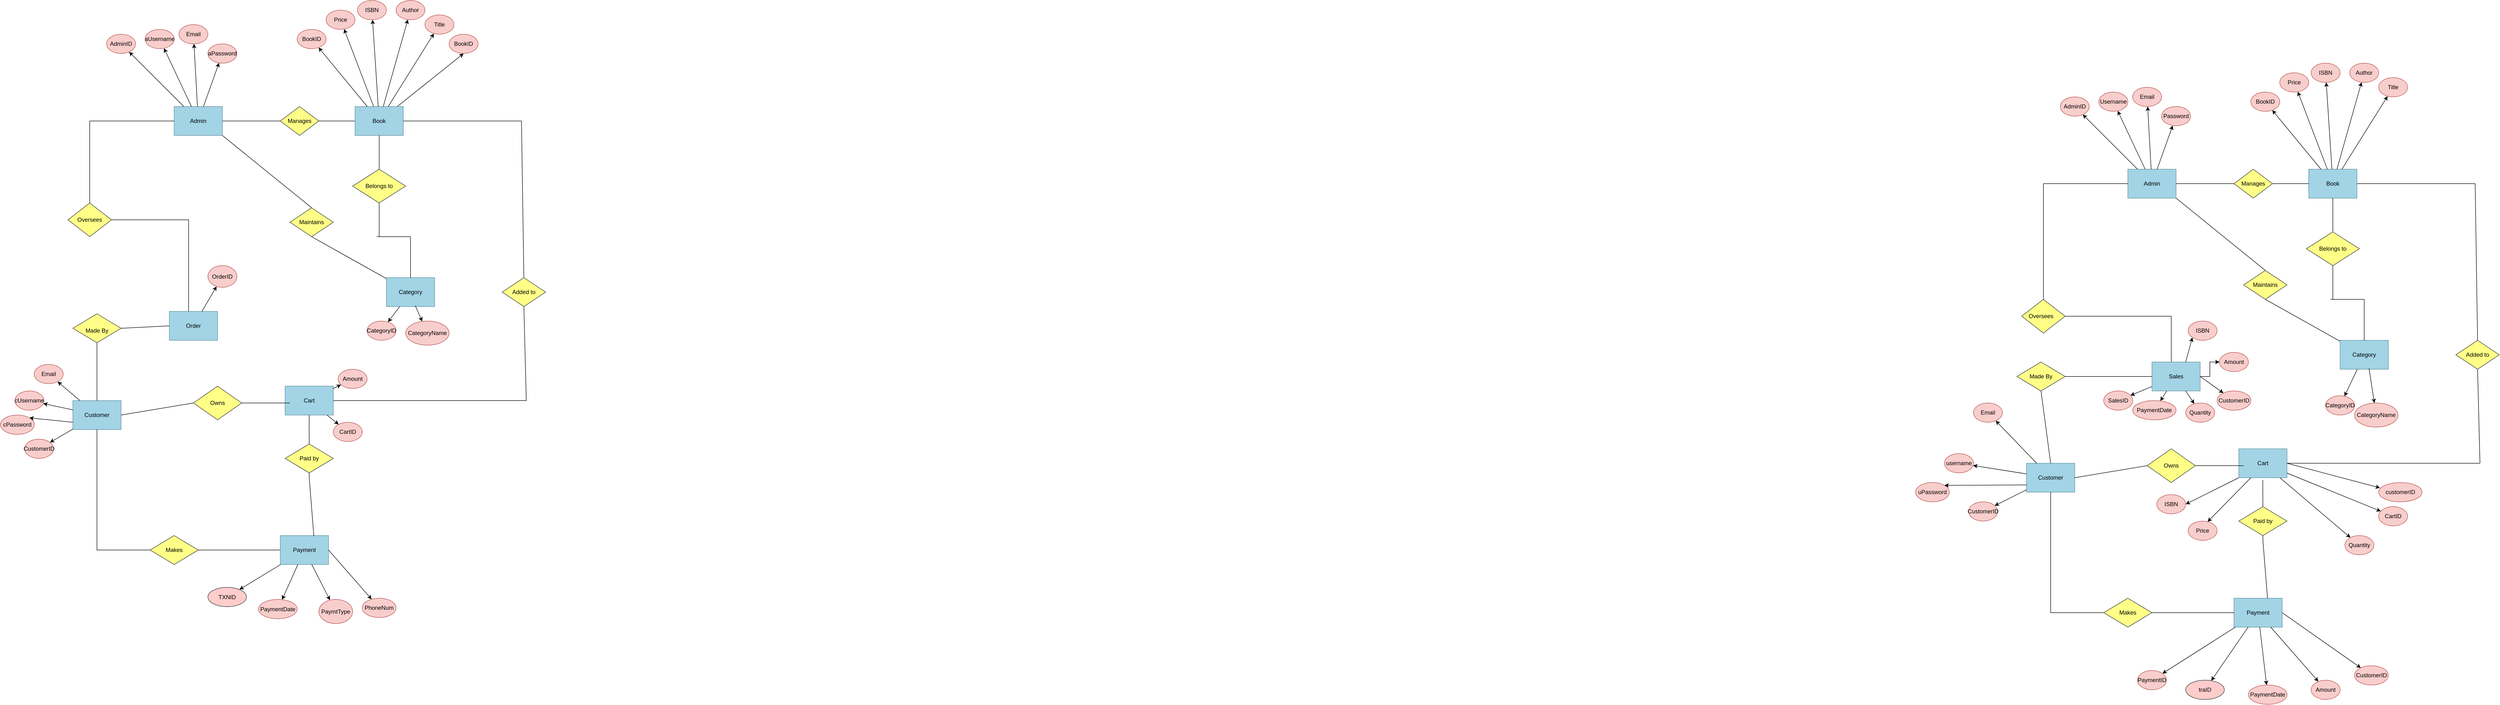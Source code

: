 <mxfile version="26.0.5">
  <diagram name="Page-1" id="6lhcVRIQe2DY9xGinTSk">
    <mxGraphModel dx="3000" dy="2611" grid="1" gridSize="10" guides="1" tooltips="1" connect="1" arrows="1" fold="1" page="0" pageScale="1" pageWidth="1390" pageHeight="980" math="0" shadow="0">
      <root>
        <mxCell id="0" />
        <mxCell id="1" parent="0" />
        <mxCell id="knSOr63fwJM2YxoM46Qa-2" value="Admin" style="rounded=0;whiteSpace=wrap;html=1;fillColor=#a2d4e6;strokeColor=#63919f;" parent="1" vertex="1">
          <mxGeometry x="470" y="-370" width="100" height="60" as="geometry" />
        </mxCell>
        <mxCell id="knSOr63fwJM2YxoM46Qa-3" value="AdminID" style="ellipse;whiteSpace=wrap;html=1;fillColor=#f8cecc;strokeColor=#b85450;" parent="1" vertex="1">
          <mxGeometry x="330" y="-520" width="60" height="40" as="geometry" />
        </mxCell>
        <mxCell id="knSOr63fwJM2YxoM46Qa-4" parent="1" source="knSOr63fwJM2YxoM46Qa-2" target="knSOr63fwJM2YxoM46Qa-3" edge="1">
          <mxGeometry relative="1" as="geometry" />
        </mxCell>
        <mxCell id="knSOr63fwJM2YxoM46Qa-5" value="aUsername" style="ellipse;whiteSpace=wrap;html=1;fillColor=#f8cecc;strokeColor=#b85450;" parent="1" vertex="1">
          <mxGeometry x="410" y="-530" width="60" height="40" as="geometry" />
        </mxCell>
        <mxCell id="knSOr63fwJM2YxoM46Qa-6" parent="1" source="knSOr63fwJM2YxoM46Qa-2" target="knSOr63fwJM2YxoM46Qa-5" edge="1">
          <mxGeometry relative="1" as="geometry" />
        </mxCell>
        <mxCell id="knSOr63fwJM2YxoM46Qa-7" value="Email" style="ellipse;whiteSpace=wrap;html=1;fillColor=#f8cecc;strokeColor=#b85450;" parent="1" vertex="1">
          <mxGeometry x="480" y="-540" width="60" height="40" as="geometry" />
        </mxCell>
        <mxCell id="knSOr63fwJM2YxoM46Qa-8" parent="1" source="knSOr63fwJM2YxoM46Qa-2" target="knSOr63fwJM2YxoM46Qa-7" edge="1">
          <mxGeometry relative="1" as="geometry" />
        </mxCell>
        <mxCell id="knSOr63fwJM2YxoM46Qa-9" value="aPassword" style="ellipse;whiteSpace=wrap;html=1;fillColor=#f8cecc;strokeColor=#b85450;" parent="1" vertex="1">
          <mxGeometry x="540" y="-500" width="60" height="40" as="geometry" />
        </mxCell>
        <mxCell id="knSOr63fwJM2YxoM46Qa-10" parent="1" source="knSOr63fwJM2YxoM46Qa-2" target="knSOr63fwJM2YxoM46Qa-9" edge="1">
          <mxGeometry relative="1" as="geometry" />
        </mxCell>
        <mxCell id="knSOr63fwJM2YxoM46Qa-11" value="Manages" style="rhombus;whiteSpace=wrap;html=1;fillColor=#ffff88;strokeColor=#36393d;" parent="1" vertex="1">
          <mxGeometry x="690" y="-370" width="80" height="60" as="geometry" />
        </mxCell>
        <mxCell id="knSOr63fwJM2YxoM46Qa-12" value="Category" style="rounded=0;whiteSpace=wrap;html=1;fillColor=#a2d4e6;strokeColor=#63919f;" parent="1" vertex="1">
          <mxGeometry x="910" y="-15" width="100" height="60" as="geometry" />
        </mxCell>
        <mxCell id="knSOr63fwJM2YxoM46Qa-13" value="CategoryID" style="ellipse;whiteSpace=wrap;html=1;fillColor=#f8cecc;strokeColor=#b85450;" parent="1" vertex="1">
          <mxGeometry x="870" y="75" width="60" height="40" as="geometry" />
        </mxCell>
        <mxCell id="knSOr63fwJM2YxoM46Qa-14" parent="1" source="knSOr63fwJM2YxoM46Qa-12" target="knSOr63fwJM2YxoM46Qa-13" edge="1">
          <mxGeometry relative="1" as="geometry" />
        </mxCell>
        <mxCell id="knSOr63fwJM2YxoM46Qa-15" value="CategoryName" style="ellipse;whiteSpace=wrap;html=1;fillColor=#f8cecc;strokeColor=#b85450;" parent="1" vertex="1">
          <mxGeometry x="950" y="75" width="90" height="50" as="geometry" />
        </mxCell>
        <mxCell id="knSOr63fwJM2YxoM46Qa-16" style="exitX=0.6;exitY=0.971;exitDx=0;exitDy=0;exitPerimeter=0;" parent="1" source="knSOr63fwJM2YxoM46Qa-12" target="knSOr63fwJM2YxoM46Qa-15" edge="1">
          <mxGeometry relative="1" as="geometry">
            <mxPoint x="1000" y="211" as="sourcePoint" />
          </mxGeometry>
        </mxCell>
        <mxCell id="viwkElXMkvqY3WvH5bWG-3" style="rounded=0;orthogonalLoop=1;jettySize=auto;html=1;entryX=0.5;entryY=1;entryDx=0;entryDy=0;" edge="1" parent="1" source="knSOr63fwJM2YxoM46Qa-17" target="viwkElXMkvqY3WvH5bWG-2">
          <mxGeometry relative="1" as="geometry" />
        </mxCell>
        <mxCell id="knSOr63fwJM2YxoM46Qa-17" value="Book" style="rounded=0;whiteSpace=wrap;html=1;fillColor=#a2d4e6;strokeColor=#63919f;" parent="1" vertex="1">
          <mxGeometry x="845" y="-370" width="100" height="60" as="geometry" />
        </mxCell>
        <mxCell id="knSOr63fwJM2YxoM46Qa-18" value="BookID" style="ellipse;whiteSpace=wrap;html=1;fillColor=#f8cecc;strokeColor=#b85450;" parent="1" vertex="1">
          <mxGeometry x="725" y="-530" width="60" height="40" as="geometry" />
        </mxCell>
        <mxCell id="knSOr63fwJM2YxoM46Qa-19" parent="1" source="knSOr63fwJM2YxoM46Qa-17" target="knSOr63fwJM2YxoM46Qa-18" edge="1">
          <mxGeometry relative="1" as="geometry" />
        </mxCell>
        <mxCell id="knSOr63fwJM2YxoM46Qa-20" value="Title" style="ellipse;whiteSpace=wrap;html=1;fillColor=#f8cecc;strokeColor=#b85450;" parent="1" vertex="1">
          <mxGeometry x="990" y="-560" width="60" height="40" as="geometry" />
        </mxCell>
        <mxCell id="knSOr63fwJM2YxoM46Qa-21" parent="1" source="knSOr63fwJM2YxoM46Qa-17" target="knSOr63fwJM2YxoM46Qa-20" edge="1">
          <mxGeometry relative="1" as="geometry" />
        </mxCell>
        <mxCell id="knSOr63fwJM2YxoM46Qa-22" value="ISBN" style="ellipse;whiteSpace=wrap;html=1;fillColor=#f8cecc;strokeColor=#b85450;" parent="1" vertex="1">
          <mxGeometry x="850" y="-590" width="60" height="40" as="geometry" />
        </mxCell>
        <mxCell id="knSOr63fwJM2YxoM46Qa-23" parent="1" source="knSOr63fwJM2YxoM46Qa-17" target="knSOr63fwJM2YxoM46Qa-22" edge="1">
          <mxGeometry relative="1" as="geometry" />
        </mxCell>
        <mxCell id="knSOr63fwJM2YxoM46Qa-24" value="Price" style="ellipse;whiteSpace=wrap;html=1;fillColor=#f8cecc;strokeColor=#b85450;" parent="1" vertex="1">
          <mxGeometry x="785" y="-570" width="60" height="40" as="geometry" />
        </mxCell>
        <mxCell id="knSOr63fwJM2YxoM46Qa-25" parent="1" source="knSOr63fwJM2YxoM46Qa-17" target="knSOr63fwJM2YxoM46Qa-24" edge="1">
          <mxGeometry relative="1" as="geometry" />
        </mxCell>
        <mxCell id="knSOr63fwJM2YxoM46Qa-26" value="Author" style="ellipse;whiteSpace=wrap;html=1;fillColor=#f8cecc;strokeColor=#b85450;" parent="1" vertex="1">
          <mxGeometry x="930" y="-590" width="60" height="40" as="geometry" />
        </mxCell>
        <mxCell id="knSOr63fwJM2YxoM46Qa-27" parent="1" source="knSOr63fwJM2YxoM46Qa-17" target="knSOr63fwJM2YxoM46Qa-26" edge="1">
          <mxGeometry relative="1" as="geometry" />
        </mxCell>
        <mxCell id="knSOr63fwJM2YxoM46Qa-28" value="Payment" style="rounded=0;whiteSpace=wrap;html=1;fillColor=#a2d4e6;strokeColor=#63919f;" parent="1" vertex="1">
          <mxGeometry x="690" y="520" width="100" height="60" as="geometry" />
        </mxCell>
        <mxCell id="knSOr63fwJM2YxoM46Qa-31" value="PaymtType" style="ellipse;whiteSpace=wrap;html=1;fillColor=#f8cecc;strokeColor=#b85450;" parent="1" vertex="1">
          <mxGeometry x="770" y="652.5" width="70" height="50" as="geometry" />
        </mxCell>
        <mxCell id="knSOr63fwJM2YxoM46Qa-32" parent="1" source="knSOr63fwJM2YxoM46Qa-28" target="knSOr63fwJM2YxoM46Qa-31" edge="1">
          <mxGeometry relative="1" as="geometry" />
        </mxCell>
        <mxCell id="knSOr63fwJM2YxoM46Qa-33" value="PaymentDate" style="ellipse;whiteSpace=wrap;html=1;fillColor=#f8cecc;strokeColor=#b85450;" parent="1" vertex="1">
          <mxGeometry x="645" y="652.5" width="80" height="40" as="geometry" />
        </mxCell>
        <mxCell id="knSOr63fwJM2YxoM46Qa-34" parent="1" source="knSOr63fwJM2YxoM46Qa-28" target="knSOr63fwJM2YxoM46Qa-33" edge="1">
          <mxGeometry relative="1" as="geometry" />
        </mxCell>
        <mxCell id="knSOr63fwJM2YxoM46Qa-35" value="TXNID" style="ellipse;whiteSpace=wrap;html=1;fillColor=#ffcccc;strokeColor=#36393d;" parent="1" vertex="1">
          <mxGeometry x="540" y="627.5" width="80" height="40" as="geometry" />
        </mxCell>
        <mxCell id="knSOr63fwJM2YxoM46Qa-36" parent="1" source="knSOr63fwJM2YxoM46Qa-28" target="knSOr63fwJM2YxoM46Qa-35" edge="1">
          <mxGeometry relative="1" as="geometry" />
        </mxCell>
        <mxCell id="knSOr63fwJM2YxoM46Qa-37" value="Cart" style="rounded=0;whiteSpace=wrap;html=1;fillColor=#a2d4e6;strokeColor=#63919f;" parent="1" vertex="1">
          <mxGeometry x="700" y="210" width="100" height="60" as="geometry" />
        </mxCell>
        <mxCell id="knSOr63fwJM2YxoM46Qa-38" value="CartID" style="ellipse;whiteSpace=wrap;html=1;fillColor=#f8cecc;strokeColor=#b85450;" parent="1" vertex="1">
          <mxGeometry x="800" y="285" width="60" height="40" as="geometry" />
        </mxCell>
        <mxCell id="knSOr63fwJM2YxoM46Qa-39" parent="1" source="knSOr63fwJM2YxoM46Qa-37" target="knSOr63fwJM2YxoM46Qa-38" edge="1">
          <mxGeometry relative="1" as="geometry" />
        </mxCell>
        <mxCell id="knSOr63fwJM2YxoM46Qa-40" value="Amount" style="ellipse;whiteSpace=wrap;html=1;fillColor=#f8cecc;strokeColor=#b85450;" parent="1" vertex="1">
          <mxGeometry x="810" y="175" width="60" height="40" as="geometry" />
        </mxCell>
        <mxCell id="knSOr63fwJM2YxoM46Qa-41" parent="1" source="knSOr63fwJM2YxoM46Qa-37" target="knSOr63fwJM2YxoM46Qa-40" edge="1">
          <mxGeometry relative="1" as="geometry" />
        </mxCell>
        <mxCell id="knSOr63fwJM2YxoM46Qa-42" value="Order" style="rounded=0;whiteSpace=wrap;html=1;fillColor=#a2d4e6;strokeColor=#63919f;" parent="1" vertex="1">
          <mxGeometry x="460" y="55" width="100" height="60" as="geometry" />
        </mxCell>
        <mxCell id="knSOr63fwJM2YxoM46Qa-43" value="OrderID" style="ellipse;whiteSpace=wrap;html=1;fillColor=#f8cecc;strokeColor=#b85450;" parent="1" vertex="1">
          <mxGeometry x="540" y="-40" width="60" height="45" as="geometry" />
        </mxCell>
        <mxCell id="knSOr63fwJM2YxoM46Qa-44" parent="1" source="knSOr63fwJM2YxoM46Qa-42" target="knSOr63fwJM2YxoM46Qa-43" edge="1">
          <mxGeometry relative="1" as="geometry" />
        </mxCell>
        <mxCell id="knSOr63fwJM2YxoM46Qa-49" value="Customer" style="rounded=0;whiteSpace=wrap;html=1;fillColor=#a2d4e6;strokeColor=#63919f;" parent="1" vertex="1">
          <mxGeometry x="260" y="240" width="100" height="60" as="geometry" />
        </mxCell>
        <mxCell id="knSOr63fwJM2YxoM46Qa-50" value="CustomerID" style="ellipse;whiteSpace=wrap;html=1;fillColor=#f8cecc;strokeColor=#b85450;" parent="1" vertex="1">
          <mxGeometry x="160" y="320" width="60" height="40" as="geometry" />
        </mxCell>
        <mxCell id="knSOr63fwJM2YxoM46Qa-51" parent="1" source="knSOr63fwJM2YxoM46Qa-49" target="knSOr63fwJM2YxoM46Qa-50" edge="1">
          <mxGeometry relative="1" as="geometry" />
        </mxCell>
        <mxCell id="knSOr63fwJM2YxoM46Qa-52" value="cUsername" style="ellipse;whiteSpace=wrap;html=1;fillColor=#f8cecc;strokeColor=#b85450;" parent="1" vertex="1">
          <mxGeometry x="140" y="220" width="60" height="40" as="geometry" />
        </mxCell>
        <mxCell id="knSOr63fwJM2YxoM46Qa-53" parent="1" source="knSOr63fwJM2YxoM46Qa-49" target="knSOr63fwJM2YxoM46Qa-52" edge="1">
          <mxGeometry relative="1" as="geometry" />
        </mxCell>
        <mxCell id="knSOr63fwJM2YxoM46Qa-54" value="Email" style="ellipse;whiteSpace=wrap;html=1;fillColor=#f8cecc;strokeColor=#b85450;" parent="1" vertex="1">
          <mxGeometry x="180" y="165" width="60" height="40" as="geometry" />
        </mxCell>
        <mxCell id="knSOr63fwJM2YxoM46Qa-55" parent="1" source="knSOr63fwJM2YxoM46Qa-49" target="knSOr63fwJM2YxoM46Qa-54" edge="1">
          <mxGeometry relative="1" as="geometry" />
        </mxCell>
        <mxCell id="knSOr63fwJM2YxoM46Qa-56" value="" style="endArrow=none;html=1;rounded=0;entryX=0.5;entryY=1;entryDx=0;entryDy=0;exitX=0.5;exitY=0;exitDx=0;exitDy=0;" parent="1" source="knSOr63fwJM2YxoM46Qa-57" target="knSOr63fwJM2YxoM46Qa-17" edge="1">
          <mxGeometry width="50" height="50" relative="1" as="geometry">
            <mxPoint x="900" y="-210" as="sourcePoint" />
            <mxPoint x="900" y="-171" as="targetPoint" />
          </mxGeometry>
        </mxCell>
        <mxCell id="knSOr63fwJM2YxoM46Qa-57" value="" style="rhombus;whiteSpace=wrap;html=1;fillColor=#ffff88;strokeColor=#36393d;" parent="1" vertex="1">
          <mxGeometry x="840" y="-240" width="110" height="70" as="geometry" />
        </mxCell>
        <mxCell id="knSOr63fwJM2YxoM46Qa-59" value="Belongs to" style="text;html=1;align=center;verticalAlign=middle;whiteSpace=wrap;rounded=0;fillColor=none;strokeColor=none;glass=0;gradientColor=none;" parent="1" vertex="1">
          <mxGeometry x="865" y="-220" width="60" height="30" as="geometry" />
        </mxCell>
        <mxCell id="knSOr63fwJM2YxoM46Qa-60" value="" style="rhombus;whiteSpace=wrap;html=1;fillColor=#ffff88;strokeColor=#36393d;" parent="1" vertex="1">
          <mxGeometry x="510" y="210" width="100" height="70" as="geometry" />
        </mxCell>
        <mxCell id="knSOr63fwJM2YxoM46Qa-61" value="Owns" style="text;html=1;align=center;verticalAlign=middle;whiteSpace=wrap;rounded=0;" parent="1" vertex="1">
          <mxGeometry x="530" y="230" width="60" height="30" as="geometry" />
        </mxCell>
        <mxCell id="knSOr63fwJM2YxoM46Qa-62" value="" style="endArrow=none;html=1;rounded=0;entryX=0;entryY=0.5;entryDx=0;entryDy=0;exitX=1;exitY=0.5;exitDx=0;exitDy=0;" parent="1" source="knSOr63fwJM2YxoM46Qa-11" target="knSOr63fwJM2YxoM46Qa-17" edge="1">
          <mxGeometry width="50" height="50" relative="1" as="geometry">
            <mxPoint x="390" y="-160" as="sourcePoint" />
            <mxPoint x="440" y="-210" as="targetPoint" />
          </mxGeometry>
        </mxCell>
        <mxCell id="knSOr63fwJM2YxoM46Qa-64" value="" style="endArrow=none;html=1;rounded=0;exitX=1;exitY=0.5;exitDx=0;exitDy=0;" parent="1" source="knSOr63fwJM2YxoM46Qa-60" edge="1">
          <mxGeometry width="50" height="50" relative="1" as="geometry">
            <mxPoint x="460" y="780" as="sourcePoint" />
            <mxPoint x="710" y="245" as="targetPoint" />
            <Array as="points">
              <mxPoint x="670" y="245" />
            </Array>
          </mxGeometry>
        </mxCell>
        <mxCell id="knSOr63fwJM2YxoM46Qa-65" value="" style="endArrow=none;html=1;rounded=0;entryX=0;entryY=0.5;entryDx=0;entryDy=0;exitX=1;exitY=0.5;exitDx=0;exitDy=0;" parent="1" source="knSOr63fwJM2YxoM46Qa-49" target="knSOr63fwJM2YxoM46Qa-60" edge="1">
          <mxGeometry width="50" height="50" relative="1" as="geometry">
            <mxPoint x="420" y="245" as="sourcePoint" />
            <mxPoint x="510" y="110" as="targetPoint" />
          </mxGeometry>
        </mxCell>
        <mxCell id="knSOr63fwJM2YxoM46Qa-66" value="" style="rhombus;whiteSpace=wrap;html=1;fillColor=#ffff88;strokeColor=#36393d;" parent="1" vertex="1">
          <mxGeometry x="700" y="330" width="100" height="60" as="geometry" />
        </mxCell>
        <mxCell id="knSOr63fwJM2YxoM46Qa-67" value="" style="endArrow=none;html=1;rounded=0;entryX=0.5;entryY=0;entryDx=0;entryDy=0;exitX=0.5;exitY=1;exitDx=0;exitDy=0;" parent="1" target="knSOr63fwJM2YxoM46Qa-66" edge="1" source="knSOr63fwJM2YxoM46Qa-37">
          <mxGeometry width="50" height="50" relative="1" as="geometry">
            <mxPoint x="750" y="260" as="sourcePoint" />
            <mxPoint x="749.81" y="325" as="targetPoint" />
            <Array as="points">
              <mxPoint x="749.81" y="295" />
            </Array>
          </mxGeometry>
        </mxCell>
        <mxCell id="knSOr63fwJM2YxoM46Qa-68" value="" style="endArrow=none;html=1;rounded=0;exitX=0.696;exitY=0.011;exitDx=0;exitDy=0;entryX=0.5;entryY=1;entryDx=0;entryDy=0;exitPerimeter=0;" parent="1" source="knSOr63fwJM2YxoM46Qa-28" target="knSOr63fwJM2YxoM46Qa-66" edge="1">
          <mxGeometry width="50" height="50" relative="1" as="geometry">
            <mxPoint x="460" y="280" as="sourcePoint" />
            <mxPoint x="510" y="230" as="targetPoint" />
            <Array as="points">
              <mxPoint x="750" y="400" />
            </Array>
          </mxGeometry>
        </mxCell>
        <mxCell id="knSOr63fwJM2YxoM46Qa-69" value="Paid by" style="text;html=1;align=center;verticalAlign=middle;whiteSpace=wrap;rounded=0;" parent="1" vertex="1">
          <mxGeometry x="720" y="345" width="60" height="30" as="geometry" />
        </mxCell>
        <mxCell id="knSOr63fwJM2YxoM46Qa-70" value="" style="rhombus;whiteSpace=wrap;html=1;fillColor=#ffff88;strokeColor=#36393d;" parent="1" vertex="1">
          <mxGeometry x="250" y="-170" width="90" height="70" as="geometry" />
        </mxCell>
        <mxCell id="knSOr63fwJM2YxoM46Qa-71" value="Oversees" style="text;html=1;align=center;verticalAlign=middle;whiteSpace=wrap;rounded=0;" parent="1" vertex="1">
          <mxGeometry x="265" y="-150" width="60" height="30" as="geometry" />
        </mxCell>
        <mxCell id="knSOr63fwJM2YxoM46Qa-72" value="" style="endArrow=none;html=1;rounded=0;entryX=0;entryY=0.5;entryDx=0;entryDy=0;exitX=0.5;exitY=0;exitDx=0;exitDy=0;" parent="1" source="knSOr63fwJM2YxoM46Qa-70" target="knSOr63fwJM2YxoM46Qa-2" edge="1">
          <mxGeometry width="50" height="50" relative="1" as="geometry">
            <mxPoint x="540" y="50" as="sourcePoint" />
            <mxPoint x="590" as="targetPoint" />
            <Array as="points">
              <mxPoint x="295" y="-340" />
            </Array>
          </mxGeometry>
        </mxCell>
        <mxCell id="knSOr63fwJM2YxoM46Qa-73" value="" style="endArrow=none;html=1;rounded=0;entryX=1;entryY=0.5;entryDx=0;entryDy=0;exitX=0.4;exitY=0;exitDx=0;exitDy=0;exitPerimeter=0;" parent="1" source="knSOr63fwJM2YxoM46Qa-42" target="knSOr63fwJM2YxoM46Qa-70" edge="1">
          <mxGeometry width="50" height="50" relative="1" as="geometry">
            <mxPoint x="560" y="40" as="sourcePoint" />
            <mxPoint x="570" y="-10" as="targetPoint" />
            <Array as="points">
              <mxPoint x="500" y="-135" />
            </Array>
          </mxGeometry>
        </mxCell>
        <mxCell id="knSOr63fwJM2YxoM46Qa-78" value="" style="rhombus;whiteSpace=wrap;html=1;fillColor=#ffff88;strokeColor=#36393d;" parent="1" vertex="1">
          <mxGeometry x="260" y="60" width="100" height="60" as="geometry" />
        </mxCell>
        <mxCell id="knSOr63fwJM2YxoM46Qa-79" value="" style="endArrow=none;html=1;rounded=0;exitX=1;exitY=0.5;exitDx=0;exitDy=0;entryX=0;entryY=0.5;entryDx=0;entryDy=0;" parent="1" source="knSOr63fwJM2YxoM46Qa-78" target="knSOr63fwJM2YxoM46Qa-42" edge="1">
          <mxGeometry width="50" height="50" relative="1" as="geometry">
            <mxPoint x="730" y="120" as="sourcePoint" />
            <mxPoint x="520" y="70" as="targetPoint" />
          </mxGeometry>
        </mxCell>
        <mxCell id="knSOr63fwJM2YxoM46Qa-80" value="" style="endArrow=none;html=1;rounded=0;exitX=0.5;exitY=0;exitDx=0;exitDy=0;entryX=0.5;entryY=1;entryDx=0;entryDy=0;" parent="1" source="knSOr63fwJM2YxoM46Qa-49" target="knSOr63fwJM2YxoM46Qa-78" edge="1">
          <mxGeometry width="50" height="50" relative="1" as="geometry">
            <mxPoint x="730" y="120" as="sourcePoint" />
            <mxPoint x="780" y="70" as="targetPoint" />
          </mxGeometry>
        </mxCell>
        <mxCell id="knSOr63fwJM2YxoM46Qa-81" value="Made By" style="text;html=1;align=center;verticalAlign=middle;whiteSpace=wrap;rounded=0;" parent="1" vertex="1">
          <mxGeometry x="280" y="80" width="60" height="30" as="geometry" />
        </mxCell>
        <mxCell id="knSOr63fwJM2YxoM46Qa-82" value="" style="rhombus;whiteSpace=wrap;html=1;fillColor=#ffff88;strokeColor=#36393d;" parent="1" vertex="1">
          <mxGeometry x="420" y="520" width="100" height="60" as="geometry" />
        </mxCell>
        <mxCell id="knSOr63fwJM2YxoM46Qa-83" value="Makes" style="text;html=1;align=center;verticalAlign=middle;whiteSpace=wrap;rounded=0;" parent="1" vertex="1">
          <mxGeometry x="440" y="537.5" width="60" height="25" as="geometry" />
        </mxCell>
        <mxCell id="knSOr63fwJM2YxoM46Qa-84" value="" style="endArrow=none;html=1;rounded=0;entryX=0;entryY=0.5;entryDx=0;entryDy=0;exitX=1;exitY=0.5;exitDx=0;exitDy=0;" parent="1" source="knSOr63fwJM2YxoM46Qa-82" target="knSOr63fwJM2YxoM46Qa-28" edge="1">
          <mxGeometry width="50" height="50" relative="1" as="geometry">
            <mxPoint x="610" y="420" as="sourcePoint" />
            <mxPoint x="660" y="370" as="targetPoint" />
          </mxGeometry>
        </mxCell>
        <mxCell id="knSOr63fwJM2YxoM46Qa-85" value="" style="endArrow=none;html=1;rounded=0;exitX=0.5;exitY=1;exitDx=0;exitDy=0;entryX=0;entryY=0.5;entryDx=0;entryDy=0;" parent="1" source="knSOr63fwJM2YxoM46Qa-49" target="knSOr63fwJM2YxoM46Qa-82" edge="1">
          <mxGeometry width="50" height="50" relative="1" as="geometry">
            <mxPoint x="610" y="420" as="sourcePoint" />
            <mxPoint x="660" y="370" as="targetPoint" />
            <Array as="points">
              <mxPoint x="310" y="550" />
            </Array>
          </mxGeometry>
        </mxCell>
        <mxCell id="knSOr63fwJM2YxoM46Qa-86" value="" style="rhombus;whiteSpace=wrap;html=1;fillColor=#ffff88;strokeColor=#36393d;" parent="1" vertex="1">
          <mxGeometry x="710" y="-160" width="90" height="60" as="geometry" />
        </mxCell>
        <mxCell id="knSOr63fwJM2YxoM46Qa-89" value="Maintains" style="text;html=1;align=center;verticalAlign=middle;whiteSpace=wrap;rounded=0;" parent="1" vertex="1">
          <mxGeometry x="725" y="-145" width="60" height="30" as="geometry" />
        </mxCell>
        <mxCell id="knSOr63fwJM2YxoM46Qa-91" value="" style="rhombus;whiteSpace=wrap;html=1;fillColor=#ffff88;strokeColor=#36393d;" parent="1" vertex="1">
          <mxGeometry x="1150" y="-15" width="90" height="60" as="geometry" />
        </mxCell>
        <mxCell id="knSOr63fwJM2YxoM46Qa-94" value="Added to" style="text;html=1;align=center;verticalAlign=middle;whiteSpace=wrap;rounded=0;" parent="1" vertex="1">
          <mxGeometry x="1165" width="60" height="30" as="geometry" />
        </mxCell>
        <mxCell id="pzduVk1Wxx4do5fI0MAX-8" value="" style="endArrow=none;html=1;rounded=0;exitX=0.5;exitY=0;exitDx=0;exitDy=0;" parent="1" source="knSOr63fwJM2YxoM46Qa-91" edge="1">
          <mxGeometry width="50" height="50" relative="1" as="geometry">
            <mxPoint x="1196" y="-5" as="sourcePoint" />
            <mxPoint x="1190" y="-340" as="targetPoint" />
          </mxGeometry>
        </mxCell>
        <mxCell id="pzduVk1Wxx4do5fI0MAX-10" value="" style="endArrow=none;html=1;rounded=0;exitX=1;exitY=0.5;exitDx=0;exitDy=0;" parent="1" source="knSOr63fwJM2YxoM46Qa-17" edge="1">
          <mxGeometry width="50" height="50" relative="1" as="geometry">
            <mxPoint x="990" y="-190" as="sourcePoint" />
            <mxPoint x="1190" y="-340" as="targetPoint" />
          </mxGeometry>
        </mxCell>
        <mxCell id="pzduVk1Wxx4do5fI0MAX-11" value="" style="endArrow=none;html=1;rounded=0;exitX=1;exitY=0.5;exitDx=0;exitDy=0;" parent="1" source="knSOr63fwJM2YxoM46Qa-37" edge="1">
          <mxGeometry width="50" height="50" relative="1" as="geometry">
            <mxPoint x="845" y="240" as="sourcePoint" />
            <mxPoint x="1200" y="240" as="targetPoint" />
          </mxGeometry>
        </mxCell>
        <mxCell id="pzduVk1Wxx4do5fI0MAX-12" value="" style="endArrow=none;html=1;rounded=0;entryX=0.5;entryY=1;entryDx=0;entryDy=0;" parent="1" target="knSOr63fwJM2YxoM46Qa-91" edge="1">
          <mxGeometry width="50" height="50" relative="1" as="geometry">
            <mxPoint x="1200" y="240" as="sourcePoint" />
            <mxPoint x="1240" y="140" as="targetPoint" />
          </mxGeometry>
        </mxCell>
        <mxCell id="pzduVk1Wxx4do5fI0MAX-31" value="" style="endArrow=classic;html=1;rounded=0;exitX=1;exitY=0.5;exitDx=0;exitDy=0;" parent="1" source="knSOr63fwJM2YxoM46Qa-28" target="pzduVk1Wxx4do5fI0MAX-32" edge="1">
          <mxGeometry width="50" height="50" relative="1" as="geometry">
            <mxPoint x="990" y="600" as="sourcePoint" />
            <mxPoint x="1010" y="630" as="targetPoint" />
          </mxGeometry>
        </mxCell>
        <mxCell id="pzduVk1Wxx4do5fI0MAX-32" value="PhoneNum" style="ellipse;whiteSpace=wrap;html=1;fillColor=#f8cecc;strokeColor=#b85450;" parent="1" vertex="1">
          <mxGeometry x="860" y="650" width="70" height="40" as="geometry" />
        </mxCell>
        <mxCell id="pzduVk1Wxx4do5fI0MAX-35" value="" style="endArrow=classic;html=1;rounded=0;exitX=0;exitY=0.75;exitDx=0;exitDy=0;entryX=1;entryY=0;entryDx=0;entryDy=0;" parent="1" source="knSOr63fwJM2YxoM46Qa-49" target="pzduVk1Wxx4do5fI0MAX-36" edge="1">
          <mxGeometry width="50" height="50" relative="1" as="geometry">
            <mxPoint x="220" y="250" as="sourcePoint" />
            <mxPoint x="70" y="300" as="targetPoint" />
          </mxGeometry>
        </mxCell>
        <mxCell id="pzduVk1Wxx4do5fI0MAX-36" value="cPassword" style="ellipse;whiteSpace=wrap;html=1;fillColor=#f8cecc;strokeColor=#b85450;" parent="1" vertex="1">
          <mxGeometry x="110" y="270" width="70" height="40" as="geometry" />
        </mxCell>
        <mxCell id="pzduVk1Wxx4do5fI0MAX-38" value="" style="endArrow=none;html=1;rounded=0;entryX=0;entryY=0.5;entryDx=0;entryDy=0;exitX=1;exitY=0.5;exitDx=0;exitDy=0;" parent="1" source="knSOr63fwJM2YxoM46Qa-2" target="knSOr63fwJM2YxoM46Qa-11" edge="1">
          <mxGeometry width="50" height="50" relative="1" as="geometry">
            <mxPoint x="610" y="-310" as="sourcePoint" />
            <mxPoint x="660" y="-360" as="targetPoint" />
          </mxGeometry>
        </mxCell>
        <mxCell id="pzduVk1Wxx4do5fI0MAX-40" value="" style="endArrow=none;html=1;rounded=0;entryX=0.5;entryY=1;entryDx=0;entryDy=0;" parent="1" target="knSOr63fwJM2YxoM46Qa-57" edge="1">
          <mxGeometry width="50" height="50" relative="1" as="geometry">
            <mxPoint x="895" y="-100" as="sourcePoint" />
            <mxPoint x="990" y="-120" as="targetPoint" />
          </mxGeometry>
        </mxCell>
        <mxCell id="pzduVk1Wxx4do5fI0MAX-42" value="" style="endArrow=none;html=1;rounded=0;exitX=0.5;exitY=0;exitDx=0;exitDy=0;" parent="1" source="knSOr63fwJM2YxoM46Qa-12" edge="1">
          <mxGeometry width="50" height="50" relative="1" as="geometry">
            <mxPoint x="952.607" y="-15.0" as="sourcePoint" />
            <mxPoint x="960" y="-100" as="targetPoint" />
          </mxGeometry>
        </mxCell>
        <mxCell id="pzduVk1Wxx4do5fI0MAX-43" value="" style="endArrow=none;html=1;rounded=0;" parent="1" edge="1">
          <mxGeometry width="50" height="50" relative="1" as="geometry">
            <mxPoint x="890" y="-100" as="sourcePoint" />
            <mxPoint x="960" y="-100" as="targetPoint" />
          </mxGeometry>
        </mxCell>
        <mxCell id="pzduVk1Wxx4do5fI0MAX-44" value="" style="endArrow=none;html=1;rounded=0;entryX=0.5;entryY=0;entryDx=0;entryDy=0;exitX=1;exitY=1;exitDx=0;exitDy=0;" parent="1" source="knSOr63fwJM2YxoM46Qa-2" target="knSOr63fwJM2YxoM46Qa-86" edge="1">
          <mxGeometry width="50" height="50" relative="1" as="geometry">
            <mxPoint x="630" y="-280" as="sourcePoint" />
            <mxPoint x="580" y="-230" as="targetPoint" />
          </mxGeometry>
        </mxCell>
        <mxCell id="pzduVk1Wxx4do5fI0MAX-45" value="" style="endArrow=none;html=1;rounded=0;entryX=0.5;entryY=1;entryDx=0;entryDy=0;" parent="1" source="knSOr63fwJM2YxoM46Qa-12" target="knSOr63fwJM2YxoM46Qa-86" edge="1">
          <mxGeometry width="50" height="50" relative="1" as="geometry">
            <mxPoint x="780" y="-20" as="sourcePoint" />
            <mxPoint x="765" y="-99" as="targetPoint" />
          </mxGeometry>
        </mxCell>
        <mxCell id="jkkm4tTHfzDsb4FSxQV0-1" value="" style="endArrow=classic;html=1;rounded=0;exitX=0;exitY=1;exitDx=0;exitDy=0;entryX=1;entryY=0.5;entryDx=0;entryDy=0;" parent="1" source="jkkm4tTHfzDsb4FSxQV0-37" target="jkkm4tTHfzDsb4FSxQV0-91" edge="1">
          <mxGeometry width="50" height="50" relative="1" as="geometry">
            <mxPoint x="4740" y="420" as="sourcePoint" />
            <mxPoint x="4690" y="470" as="targetPoint" />
          </mxGeometry>
        </mxCell>
        <mxCell id="jkkm4tTHfzDsb4FSxQV0-2" value="Admin" style="rounded=0;whiteSpace=wrap;html=1;fillColor=#a2d4e6;strokeColor=#63919f;" parent="1" vertex="1">
          <mxGeometry x="4520" y="-240" width="100" height="60" as="geometry" />
        </mxCell>
        <mxCell id="jkkm4tTHfzDsb4FSxQV0-3" value="AdminID" style="ellipse;whiteSpace=wrap;html=1;fillColor=#f8cecc;strokeColor=#b85450;" parent="1" vertex="1">
          <mxGeometry x="4380" y="-390" width="60" height="40" as="geometry" />
        </mxCell>
        <mxCell id="jkkm4tTHfzDsb4FSxQV0-4" parent="1" source="jkkm4tTHfzDsb4FSxQV0-2" target="jkkm4tTHfzDsb4FSxQV0-3" edge="1">
          <mxGeometry relative="1" as="geometry" />
        </mxCell>
        <mxCell id="jkkm4tTHfzDsb4FSxQV0-5" value="Username" style="ellipse;whiteSpace=wrap;html=1;fillColor=#f8cecc;strokeColor=#b85450;" parent="1" vertex="1">
          <mxGeometry x="4460" y="-400" width="60" height="40" as="geometry" />
        </mxCell>
        <mxCell id="jkkm4tTHfzDsb4FSxQV0-6" parent="1" source="jkkm4tTHfzDsb4FSxQV0-2" target="jkkm4tTHfzDsb4FSxQV0-5" edge="1">
          <mxGeometry relative="1" as="geometry" />
        </mxCell>
        <mxCell id="jkkm4tTHfzDsb4FSxQV0-7" value="Email" style="ellipse;whiteSpace=wrap;html=1;fillColor=#f8cecc;strokeColor=#b85450;" parent="1" vertex="1">
          <mxGeometry x="4530" y="-410" width="60" height="40" as="geometry" />
        </mxCell>
        <mxCell id="jkkm4tTHfzDsb4FSxQV0-8" parent="1" source="jkkm4tTHfzDsb4FSxQV0-2" target="jkkm4tTHfzDsb4FSxQV0-7" edge="1">
          <mxGeometry relative="1" as="geometry" />
        </mxCell>
        <mxCell id="jkkm4tTHfzDsb4FSxQV0-9" value="Password" style="ellipse;whiteSpace=wrap;html=1;fillColor=#f8cecc;strokeColor=#b85450;" parent="1" vertex="1">
          <mxGeometry x="4590" y="-370" width="60" height="40" as="geometry" />
        </mxCell>
        <mxCell id="jkkm4tTHfzDsb4FSxQV0-10" parent="1" source="jkkm4tTHfzDsb4FSxQV0-2" target="jkkm4tTHfzDsb4FSxQV0-9" edge="1">
          <mxGeometry relative="1" as="geometry" />
        </mxCell>
        <mxCell id="jkkm4tTHfzDsb4FSxQV0-11" value="Manages" style="rhombus;whiteSpace=wrap;html=1;fillColor=#ffff88;strokeColor=#36393d;" parent="1" vertex="1">
          <mxGeometry x="4740" y="-240" width="80" height="60" as="geometry" />
        </mxCell>
        <mxCell id="jkkm4tTHfzDsb4FSxQV0-12" value="Category" style="rounded=0;whiteSpace=wrap;html=1;fillColor=#a2d4e6;strokeColor=#63919f;" parent="1" vertex="1">
          <mxGeometry x="4960" y="115" width="100" height="60" as="geometry" />
        </mxCell>
        <mxCell id="jkkm4tTHfzDsb4FSxQV0-13" value="CategoryID" style="ellipse;whiteSpace=wrap;html=1;fillColor=#f8cecc;strokeColor=#b85450;" parent="1" vertex="1">
          <mxGeometry x="4930" y="230" width="60" height="40" as="geometry" />
        </mxCell>
        <mxCell id="jkkm4tTHfzDsb4FSxQV0-14" parent="1" source="jkkm4tTHfzDsb4FSxQV0-12" target="jkkm4tTHfzDsb4FSxQV0-13" edge="1">
          <mxGeometry relative="1" as="geometry" />
        </mxCell>
        <mxCell id="jkkm4tTHfzDsb4FSxQV0-15" value="CategoryName" style="ellipse;whiteSpace=wrap;html=1;fillColor=#f8cecc;strokeColor=#b85450;" parent="1" vertex="1">
          <mxGeometry x="4990" y="245" width="90" height="50" as="geometry" />
        </mxCell>
        <mxCell id="jkkm4tTHfzDsb4FSxQV0-16" style="exitX=0.6;exitY=0.971;exitDx=0;exitDy=0;exitPerimeter=0;" parent="1" source="jkkm4tTHfzDsb4FSxQV0-12" target="jkkm4tTHfzDsb4FSxQV0-15" edge="1">
          <mxGeometry relative="1" as="geometry">
            <mxPoint x="5050" y="341" as="sourcePoint" />
          </mxGeometry>
        </mxCell>
        <mxCell id="jkkm4tTHfzDsb4FSxQV0-17" value="Book" style="rounded=0;whiteSpace=wrap;html=1;fillColor=#a2d4e6;strokeColor=#63919f;" parent="1" vertex="1">
          <mxGeometry x="4895" y="-240" width="100" height="60" as="geometry" />
        </mxCell>
        <mxCell id="jkkm4tTHfzDsb4FSxQV0-18" value="BookID" style="ellipse;whiteSpace=wrap;html=1;fillColor=#f8cecc;strokeColor=#b85450;" parent="1" vertex="1">
          <mxGeometry x="4775" y="-400" width="60" height="40" as="geometry" />
        </mxCell>
        <mxCell id="jkkm4tTHfzDsb4FSxQV0-19" parent="1" source="jkkm4tTHfzDsb4FSxQV0-17" target="jkkm4tTHfzDsb4FSxQV0-18" edge="1">
          <mxGeometry relative="1" as="geometry" />
        </mxCell>
        <mxCell id="jkkm4tTHfzDsb4FSxQV0-20" value="Title" style="ellipse;whiteSpace=wrap;html=1;fillColor=#f8cecc;strokeColor=#b85450;" parent="1" vertex="1">
          <mxGeometry x="5040" y="-430" width="60" height="40" as="geometry" />
        </mxCell>
        <mxCell id="jkkm4tTHfzDsb4FSxQV0-21" parent="1" source="jkkm4tTHfzDsb4FSxQV0-17" target="jkkm4tTHfzDsb4FSxQV0-20" edge="1">
          <mxGeometry relative="1" as="geometry" />
        </mxCell>
        <mxCell id="jkkm4tTHfzDsb4FSxQV0-22" value="ISBN" style="ellipse;whiteSpace=wrap;html=1;fillColor=#f8cecc;strokeColor=#b85450;" parent="1" vertex="1">
          <mxGeometry x="4900" y="-460" width="60" height="40" as="geometry" />
        </mxCell>
        <mxCell id="jkkm4tTHfzDsb4FSxQV0-23" parent="1" source="jkkm4tTHfzDsb4FSxQV0-17" target="jkkm4tTHfzDsb4FSxQV0-22" edge="1">
          <mxGeometry relative="1" as="geometry" />
        </mxCell>
        <mxCell id="jkkm4tTHfzDsb4FSxQV0-24" value="Price" style="ellipse;whiteSpace=wrap;html=1;fillColor=#f8cecc;strokeColor=#b85450;" parent="1" vertex="1">
          <mxGeometry x="4835" y="-440" width="60" height="40" as="geometry" />
        </mxCell>
        <mxCell id="jkkm4tTHfzDsb4FSxQV0-25" parent="1" source="jkkm4tTHfzDsb4FSxQV0-17" target="jkkm4tTHfzDsb4FSxQV0-24" edge="1">
          <mxGeometry relative="1" as="geometry" />
        </mxCell>
        <mxCell id="jkkm4tTHfzDsb4FSxQV0-26" value="Author" style="ellipse;whiteSpace=wrap;html=1;fillColor=#f8cecc;strokeColor=#b85450;" parent="1" vertex="1">
          <mxGeometry x="4980" y="-460" width="60" height="40" as="geometry" />
        </mxCell>
        <mxCell id="jkkm4tTHfzDsb4FSxQV0-27" parent="1" source="jkkm4tTHfzDsb4FSxQV0-17" target="jkkm4tTHfzDsb4FSxQV0-26" edge="1">
          <mxGeometry relative="1" as="geometry" />
        </mxCell>
        <mxCell id="jkkm4tTHfzDsb4FSxQV0-28" value="Payment" style="rounded=0;whiteSpace=wrap;html=1;fillColor=#a2d4e6;strokeColor=#63919f;" parent="1" vertex="1">
          <mxGeometry x="4740" y="650" width="100" height="60" as="geometry" />
        </mxCell>
        <mxCell id="jkkm4tTHfzDsb4FSxQV0-29" value="PaymentID" style="ellipse;whiteSpace=wrap;html=1;fillColor=#f8cecc;strokeColor=#b85450;" parent="1" vertex="1">
          <mxGeometry x="4540" y="800" width="60" height="40" as="geometry" />
        </mxCell>
        <mxCell id="jkkm4tTHfzDsb4FSxQV0-30" parent="1" source="jkkm4tTHfzDsb4FSxQV0-28" target="jkkm4tTHfzDsb4FSxQV0-29" edge="1">
          <mxGeometry relative="1" as="geometry" />
        </mxCell>
        <mxCell id="jkkm4tTHfzDsb4FSxQV0-31" value="Amount" style="ellipse;whiteSpace=wrap;html=1;fillColor=#f8cecc;strokeColor=#b85450;" parent="1" vertex="1">
          <mxGeometry x="4900" y="820" width="60" height="40" as="geometry" />
        </mxCell>
        <mxCell id="jkkm4tTHfzDsb4FSxQV0-32" parent="1" source="jkkm4tTHfzDsb4FSxQV0-28" target="jkkm4tTHfzDsb4FSxQV0-31" edge="1">
          <mxGeometry relative="1" as="geometry" />
        </mxCell>
        <mxCell id="jkkm4tTHfzDsb4FSxQV0-33" value="PaymentDate" style="ellipse;whiteSpace=wrap;html=1;fillColor=#f8cecc;strokeColor=#b85450;" parent="1" vertex="1">
          <mxGeometry x="4770" y="830" width="80" height="40" as="geometry" />
        </mxCell>
        <mxCell id="jkkm4tTHfzDsb4FSxQV0-34" parent="1" source="jkkm4tTHfzDsb4FSxQV0-28" target="jkkm4tTHfzDsb4FSxQV0-33" edge="1">
          <mxGeometry relative="1" as="geometry" />
        </mxCell>
        <mxCell id="jkkm4tTHfzDsb4FSxQV0-35" value="traID" style="ellipse;whiteSpace=wrap;html=1;fillColor=#ffcccc;strokeColor=#36393d;" parent="1" vertex="1">
          <mxGeometry x="4640" y="820" width="80" height="40" as="geometry" />
        </mxCell>
        <mxCell id="jkkm4tTHfzDsb4FSxQV0-36" parent="1" source="jkkm4tTHfzDsb4FSxQV0-28" target="jkkm4tTHfzDsb4FSxQV0-35" edge="1">
          <mxGeometry relative="1" as="geometry" />
        </mxCell>
        <mxCell id="jkkm4tTHfzDsb4FSxQV0-37" value="Cart" style="rounded=0;whiteSpace=wrap;html=1;fillColor=#a2d4e6;strokeColor=#63919f;" parent="1" vertex="1">
          <mxGeometry x="4750" y="340" width="100" height="60" as="geometry" />
        </mxCell>
        <mxCell id="jkkm4tTHfzDsb4FSxQV0-38" value="CartID" style="ellipse;whiteSpace=wrap;html=1;fillColor=#f8cecc;strokeColor=#b85450;" parent="1" vertex="1">
          <mxGeometry x="5040" y="460" width="60" height="40" as="geometry" />
        </mxCell>
        <mxCell id="jkkm4tTHfzDsb4FSxQV0-39" parent="1" source="jkkm4tTHfzDsb4FSxQV0-37" target="jkkm4tTHfzDsb4FSxQV0-38" edge="1">
          <mxGeometry relative="1" as="geometry" />
        </mxCell>
        <mxCell id="jkkm4tTHfzDsb4FSxQV0-40" value="Quantity" style="ellipse;whiteSpace=wrap;html=1;fillColor=#f8cecc;strokeColor=#b85450;" parent="1" vertex="1">
          <mxGeometry x="4970" y="520" width="60" height="40" as="geometry" />
        </mxCell>
        <mxCell id="jkkm4tTHfzDsb4FSxQV0-41" parent="1" source="jkkm4tTHfzDsb4FSxQV0-37" target="jkkm4tTHfzDsb4FSxQV0-40" edge="1">
          <mxGeometry relative="1" as="geometry" />
        </mxCell>
        <mxCell id="jkkm4tTHfzDsb4FSxQV0-42" style="edgeStyle=orthogonalEdgeStyle;rounded=0;orthogonalLoop=1;jettySize=auto;html=1;" parent="1" source="jkkm4tTHfzDsb4FSxQV0-43" target="jkkm4tTHfzDsb4FSxQV0-108" edge="1">
          <mxGeometry relative="1" as="geometry" />
        </mxCell>
        <mxCell id="jkkm4tTHfzDsb4FSxQV0-43" value="Sales" style="rounded=0;whiteSpace=wrap;html=1;fillColor=#a2d4e6;strokeColor=#63919f;" parent="1" vertex="1">
          <mxGeometry x="4570" y="160" width="100" height="60" as="geometry" />
        </mxCell>
        <mxCell id="jkkm4tTHfzDsb4FSxQV0-44" value="SalesID" style="ellipse;whiteSpace=wrap;html=1;fillColor=#f8cecc;strokeColor=#b85450;" parent="1" vertex="1">
          <mxGeometry x="4470" y="220" width="60" height="40" as="geometry" />
        </mxCell>
        <mxCell id="jkkm4tTHfzDsb4FSxQV0-45" parent="1" source="jkkm4tTHfzDsb4FSxQV0-43" target="jkkm4tTHfzDsb4FSxQV0-44" edge="1">
          <mxGeometry relative="1" as="geometry" />
        </mxCell>
        <mxCell id="jkkm4tTHfzDsb4FSxQV0-46" value="Quantity" style="ellipse;whiteSpace=wrap;html=1;fillColor=#f8cecc;strokeColor=#b85450;" parent="1" vertex="1">
          <mxGeometry x="4640" y="245" width="60" height="40" as="geometry" />
        </mxCell>
        <mxCell id="jkkm4tTHfzDsb4FSxQV0-47" parent="1" source="jkkm4tTHfzDsb4FSxQV0-43" target="jkkm4tTHfzDsb4FSxQV0-46" edge="1">
          <mxGeometry relative="1" as="geometry" />
        </mxCell>
        <mxCell id="jkkm4tTHfzDsb4FSxQV0-48" value="PaymentDate" style="ellipse;whiteSpace=wrap;html=1;fillColor=#f8cecc;strokeColor=#b85450;" parent="1" vertex="1">
          <mxGeometry x="4530" y="240" width="90" height="40" as="geometry" />
        </mxCell>
        <mxCell id="jkkm4tTHfzDsb4FSxQV0-49" parent="1" source="jkkm4tTHfzDsb4FSxQV0-43" target="jkkm4tTHfzDsb4FSxQV0-48" edge="1">
          <mxGeometry relative="1" as="geometry" />
        </mxCell>
        <mxCell id="jkkm4tTHfzDsb4FSxQV0-50" value="Customer" style="rounded=0;whiteSpace=wrap;html=1;fillColor=#a2d4e6;strokeColor=#63919f;" parent="1" vertex="1">
          <mxGeometry x="4310" y="370" width="100" height="60" as="geometry" />
        </mxCell>
        <mxCell id="jkkm4tTHfzDsb4FSxQV0-51" value="CustomerID" style="ellipse;whiteSpace=wrap;html=1;fillColor=#f8cecc;strokeColor=#b85450;" parent="1" vertex="1">
          <mxGeometry x="4190" y="450" width="60" height="40" as="geometry" />
        </mxCell>
        <mxCell id="jkkm4tTHfzDsb4FSxQV0-52" parent="1" source="jkkm4tTHfzDsb4FSxQV0-50" target="jkkm4tTHfzDsb4FSxQV0-51" edge="1">
          <mxGeometry relative="1" as="geometry" />
        </mxCell>
        <mxCell id="jkkm4tTHfzDsb4FSxQV0-53" value="username" style="ellipse;whiteSpace=wrap;html=1;fillColor=#f8cecc;strokeColor=#b85450;" parent="1" vertex="1">
          <mxGeometry x="4140" y="350" width="60" height="40" as="geometry" />
        </mxCell>
        <mxCell id="jkkm4tTHfzDsb4FSxQV0-54" parent="1" source="jkkm4tTHfzDsb4FSxQV0-50" target="jkkm4tTHfzDsb4FSxQV0-53" edge="1">
          <mxGeometry relative="1" as="geometry" />
        </mxCell>
        <mxCell id="jkkm4tTHfzDsb4FSxQV0-55" value="Email" style="ellipse;whiteSpace=wrap;html=1;fillColor=#f8cecc;strokeColor=#b85450;" parent="1" vertex="1">
          <mxGeometry x="4200" y="245" width="60" height="40" as="geometry" />
        </mxCell>
        <mxCell id="jkkm4tTHfzDsb4FSxQV0-56" parent="1" source="jkkm4tTHfzDsb4FSxQV0-50" target="jkkm4tTHfzDsb4FSxQV0-55" edge="1">
          <mxGeometry relative="1" as="geometry" />
        </mxCell>
        <mxCell id="jkkm4tTHfzDsb4FSxQV0-57" value="" style="endArrow=none;html=1;rounded=0;entryX=0.5;entryY=1;entryDx=0;entryDy=0;exitX=0.5;exitY=0;exitDx=0;exitDy=0;" parent="1" source="jkkm4tTHfzDsb4FSxQV0-58" target="jkkm4tTHfzDsb4FSxQV0-17" edge="1">
          <mxGeometry width="50" height="50" relative="1" as="geometry">
            <mxPoint x="4950" y="-80" as="sourcePoint" />
            <mxPoint x="4950" y="-41" as="targetPoint" />
          </mxGeometry>
        </mxCell>
        <mxCell id="jkkm4tTHfzDsb4FSxQV0-58" value="" style="rhombus;whiteSpace=wrap;html=1;fillColor=#ffff88;strokeColor=#36393d;" parent="1" vertex="1">
          <mxGeometry x="4890" y="-110" width="110" height="70" as="geometry" />
        </mxCell>
        <mxCell id="jkkm4tTHfzDsb4FSxQV0-59" value="Belongs to" style="text;html=1;align=center;verticalAlign=middle;whiteSpace=wrap;rounded=0;fillColor=none;strokeColor=none;glass=0;gradientColor=none;" parent="1" vertex="1">
          <mxGeometry x="4915" y="-90" width="60" height="30" as="geometry" />
        </mxCell>
        <mxCell id="jkkm4tTHfzDsb4FSxQV0-60" value="" style="rhombus;whiteSpace=wrap;html=1;fillColor=#ffff88;strokeColor=#36393d;" parent="1" vertex="1">
          <mxGeometry x="4560" y="340" width="100" height="70" as="geometry" />
        </mxCell>
        <mxCell id="jkkm4tTHfzDsb4FSxQV0-61" value="Owns" style="text;html=1;align=center;verticalAlign=middle;whiteSpace=wrap;rounded=0;" parent="1" vertex="1">
          <mxGeometry x="4580" y="360" width="60" height="30" as="geometry" />
        </mxCell>
        <mxCell id="jkkm4tTHfzDsb4FSxQV0-62" value="" style="endArrow=none;html=1;rounded=0;entryX=0;entryY=0.5;entryDx=0;entryDy=0;exitX=1;exitY=0.5;exitDx=0;exitDy=0;" parent="1" source="jkkm4tTHfzDsb4FSxQV0-11" target="jkkm4tTHfzDsb4FSxQV0-17" edge="1">
          <mxGeometry width="50" height="50" relative="1" as="geometry">
            <mxPoint x="4440" y="-30" as="sourcePoint" />
            <mxPoint x="4490" y="-80" as="targetPoint" />
          </mxGeometry>
        </mxCell>
        <mxCell id="jkkm4tTHfzDsb4FSxQV0-63" value="" style="endArrow=none;html=1;rounded=0;exitX=1;exitY=0.5;exitDx=0;exitDy=0;" parent="1" source="jkkm4tTHfzDsb4FSxQV0-60" edge="1">
          <mxGeometry width="50" height="50" relative="1" as="geometry">
            <mxPoint x="4510" y="910" as="sourcePoint" />
            <mxPoint x="4760" y="375" as="targetPoint" />
            <Array as="points">
              <mxPoint x="4720" y="375" />
            </Array>
          </mxGeometry>
        </mxCell>
        <mxCell id="jkkm4tTHfzDsb4FSxQV0-64" value="" style="endArrow=none;html=1;rounded=0;entryX=0;entryY=0.5;entryDx=0;entryDy=0;exitX=1;exitY=0.5;exitDx=0;exitDy=0;" parent="1" source="jkkm4tTHfzDsb4FSxQV0-50" target="jkkm4tTHfzDsb4FSxQV0-60" edge="1">
          <mxGeometry width="50" height="50" relative="1" as="geometry">
            <mxPoint x="4470" y="375" as="sourcePoint" />
            <mxPoint x="4560" y="240" as="targetPoint" />
          </mxGeometry>
        </mxCell>
        <mxCell id="jkkm4tTHfzDsb4FSxQV0-65" value="" style="rhombus;whiteSpace=wrap;html=1;fillColor=#ffff88;strokeColor=#36393d;" parent="1" vertex="1">
          <mxGeometry x="4750" y="460" width="100" height="60" as="geometry" />
        </mxCell>
        <mxCell id="jkkm4tTHfzDsb4FSxQV0-66" value="" style="endArrow=none;html=1;rounded=0;entryX=0.5;entryY=0;entryDx=0;entryDy=0;" parent="1" target="jkkm4tTHfzDsb4FSxQV0-65" edge="1">
          <mxGeometry width="50" height="50" relative="1" as="geometry">
            <mxPoint x="4799.81" y="405" as="sourcePoint" />
            <mxPoint x="4799.81" y="455" as="targetPoint" />
            <Array as="points">
              <mxPoint x="4799.81" y="425" />
            </Array>
          </mxGeometry>
        </mxCell>
        <mxCell id="jkkm4tTHfzDsb4FSxQV0-67" value="" style="endArrow=none;html=1;rounded=0;exitX=0.696;exitY=0.011;exitDx=0;exitDy=0;entryX=0.5;entryY=1;entryDx=0;entryDy=0;exitPerimeter=0;" parent="1" source="jkkm4tTHfzDsb4FSxQV0-28" target="jkkm4tTHfzDsb4FSxQV0-65" edge="1">
          <mxGeometry width="50" height="50" relative="1" as="geometry">
            <mxPoint x="4510" y="410" as="sourcePoint" />
            <mxPoint x="4560" y="360" as="targetPoint" />
            <Array as="points">
              <mxPoint x="4800" y="530" />
            </Array>
          </mxGeometry>
        </mxCell>
        <mxCell id="jkkm4tTHfzDsb4FSxQV0-68" value="Paid by" style="text;html=1;align=center;verticalAlign=middle;whiteSpace=wrap;rounded=0;" parent="1" vertex="1">
          <mxGeometry x="4770" y="475" width="60" height="30" as="geometry" />
        </mxCell>
        <mxCell id="jkkm4tTHfzDsb4FSxQV0-69" value="" style="rhombus;whiteSpace=wrap;html=1;fillColor=#ffff88;strokeColor=#36393d;" parent="1" vertex="1">
          <mxGeometry x="4300" y="30" width="90" height="70" as="geometry" />
        </mxCell>
        <mxCell id="jkkm4tTHfzDsb4FSxQV0-70" value="Oversees" style="text;html=1;align=center;verticalAlign=middle;whiteSpace=wrap;rounded=0;" parent="1" vertex="1">
          <mxGeometry x="4310" y="50" width="60" height="30" as="geometry" />
        </mxCell>
        <mxCell id="jkkm4tTHfzDsb4FSxQV0-71" value="" style="endArrow=none;html=1;rounded=0;entryX=0;entryY=0.5;entryDx=0;entryDy=0;exitX=0.5;exitY=0;exitDx=0;exitDy=0;" parent="1" source="jkkm4tTHfzDsb4FSxQV0-69" target="jkkm4tTHfzDsb4FSxQV0-2" edge="1">
          <mxGeometry width="50" height="50" relative="1" as="geometry">
            <mxPoint x="4590" y="180" as="sourcePoint" />
            <mxPoint x="4640" y="130" as="targetPoint" />
            <Array as="points">
              <mxPoint x="4345" y="-210" />
            </Array>
          </mxGeometry>
        </mxCell>
        <mxCell id="jkkm4tTHfzDsb4FSxQV0-72" value="" style="endArrow=none;html=1;rounded=0;entryX=1;entryY=0.5;entryDx=0;entryDy=0;exitX=0.4;exitY=0;exitDx=0;exitDy=0;exitPerimeter=0;" parent="1" source="jkkm4tTHfzDsb4FSxQV0-43" target="jkkm4tTHfzDsb4FSxQV0-69" edge="1">
          <mxGeometry width="50" height="50" relative="1" as="geometry">
            <mxPoint x="4610" y="170" as="sourcePoint" />
            <mxPoint x="4620" y="120" as="targetPoint" />
            <Array as="points">
              <mxPoint x="4610" y="65" />
            </Array>
          </mxGeometry>
        </mxCell>
        <mxCell id="jkkm4tTHfzDsb4FSxQV0-73" value="" style="rhombus;whiteSpace=wrap;html=1;fillColor=#ffff88;strokeColor=#36393d;" parent="1" vertex="1">
          <mxGeometry x="4290" y="160" width="100" height="60" as="geometry" />
        </mxCell>
        <mxCell id="jkkm4tTHfzDsb4FSxQV0-74" value="" style="endArrow=none;html=1;rounded=0;exitX=1;exitY=0.5;exitDx=0;exitDy=0;entryX=0;entryY=0.5;entryDx=0;entryDy=0;" parent="1" source="jkkm4tTHfzDsb4FSxQV0-73" target="jkkm4tTHfzDsb4FSxQV0-43" edge="1">
          <mxGeometry width="50" height="50" relative="1" as="geometry">
            <mxPoint x="4780" y="250" as="sourcePoint" />
            <mxPoint x="4570" y="200" as="targetPoint" />
          </mxGeometry>
        </mxCell>
        <mxCell id="jkkm4tTHfzDsb4FSxQV0-75" value="" style="endArrow=none;html=1;rounded=0;exitX=0.5;exitY=0;exitDx=0;exitDy=0;entryX=0.5;entryY=1;entryDx=0;entryDy=0;" parent="1" source="jkkm4tTHfzDsb4FSxQV0-50" target="jkkm4tTHfzDsb4FSxQV0-73" edge="1">
          <mxGeometry width="50" height="50" relative="1" as="geometry">
            <mxPoint x="4780" y="250" as="sourcePoint" />
            <mxPoint x="4830" y="200" as="targetPoint" />
          </mxGeometry>
        </mxCell>
        <mxCell id="jkkm4tTHfzDsb4FSxQV0-76" value="Made By" style="text;html=1;align=center;verticalAlign=middle;whiteSpace=wrap;rounded=0;" parent="1" vertex="1">
          <mxGeometry x="4310" y="175" width="60" height="30" as="geometry" />
        </mxCell>
        <mxCell id="jkkm4tTHfzDsb4FSxQV0-77" value="" style="rhombus;whiteSpace=wrap;html=1;fillColor=#ffff88;strokeColor=#36393d;" parent="1" vertex="1">
          <mxGeometry x="4470" y="650" width="100" height="60" as="geometry" />
        </mxCell>
        <mxCell id="jkkm4tTHfzDsb4FSxQV0-78" value="Makes" style="text;html=1;align=center;verticalAlign=middle;whiteSpace=wrap;rounded=0;" parent="1" vertex="1">
          <mxGeometry x="4490" y="667.5" width="60" height="25" as="geometry" />
        </mxCell>
        <mxCell id="jkkm4tTHfzDsb4FSxQV0-79" value="" style="endArrow=none;html=1;rounded=0;entryX=0;entryY=0.5;entryDx=0;entryDy=0;exitX=1;exitY=0.5;exitDx=0;exitDy=0;" parent="1" source="jkkm4tTHfzDsb4FSxQV0-77" target="jkkm4tTHfzDsb4FSxQV0-28" edge="1">
          <mxGeometry width="50" height="50" relative="1" as="geometry">
            <mxPoint x="4660" y="550" as="sourcePoint" />
            <mxPoint x="4710" y="500" as="targetPoint" />
          </mxGeometry>
        </mxCell>
        <mxCell id="jkkm4tTHfzDsb4FSxQV0-80" value="" style="endArrow=none;html=1;rounded=0;exitX=0.5;exitY=1;exitDx=0;exitDy=0;entryX=0;entryY=0.5;entryDx=0;entryDy=0;" parent="1" source="jkkm4tTHfzDsb4FSxQV0-50" target="jkkm4tTHfzDsb4FSxQV0-77" edge="1">
          <mxGeometry width="50" height="50" relative="1" as="geometry">
            <mxPoint x="4660" y="550" as="sourcePoint" />
            <mxPoint x="4710" y="500" as="targetPoint" />
            <Array as="points">
              <mxPoint x="4360" y="680" />
            </Array>
          </mxGeometry>
        </mxCell>
        <mxCell id="jkkm4tTHfzDsb4FSxQV0-81" value="" style="rhombus;whiteSpace=wrap;html=1;fillColor=#ffff88;strokeColor=#36393d;" parent="1" vertex="1">
          <mxGeometry x="4760" y="-30" width="90" height="60" as="geometry" />
        </mxCell>
        <mxCell id="jkkm4tTHfzDsb4FSxQV0-82" value="Maintains" style="text;html=1;align=center;verticalAlign=middle;whiteSpace=wrap;rounded=0;" parent="1" vertex="1">
          <mxGeometry x="4775" y="-15" width="60" height="30" as="geometry" />
        </mxCell>
        <mxCell id="jkkm4tTHfzDsb4FSxQV0-83" value="" style="rhombus;whiteSpace=wrap;html=1;fillColor=#ffff88;strokeColor=#36393d;" parent="1" vertex="1">
          <mxGeometry x="5200" y="115" width="90" height="60" as="geometry" />
        </mxCell>
        <mxCell id="jkkm4tTHfzDsb4FSxQV0-84" value="Added to" style="text;html=1;align=center;verticalAlign=middle;whiteSpace=wrap;rounded=0;" parent="1" vertex="1">
          <mxGeometry x="5215" y="130" width="60" height="30" as="geometry" />
        </mxCell>
        <mxCell id="jkkm4tTHfzDsb4FSxQV0-85" value="" style="endArrow=none;html=1;rounded=0;exitX=0.5;exitY=0;exitDx=0;exitDy=0;" parent="1" source="jkkm4tTHfzDsb4FSxQV0-83" edge="1">
          <mxGeometry width="50" height="50" relative="1" as="geometry">
            <mxPoint x="5246" y="125" as="sourcePoint" />
            <mxPoint x="5240" y="-210" as="targetPoint" />
          </mxGeometry>
        </mxCell>
        <mxCell id="jkkm4tTHfzDsb4FSxQV0-86" value="" style="endArrow=none;html=1;rounded=0;exitX=1;exitY=0.5;exitDx=0;exitDy=0;" parent="1" source="jkkm4tTHfzDsb4FSxQV0-17" edge="1">
          <mxGeometry width="50" height="50" relative="1" as="geometry">
            <mxPoint x="5040" y="-60" as="sourcePoint" />
            <mxPoint x="5240" y="-210" as="targetPoint" />
          </mxGeometry>
        </mxCell>
        <mxCell id="jkkm4tTHfzDsb4FSxQV0-87" value="" style="endArrow=none;html=1;rounded=0;exitX=1;exitY=0.5;exitDx=0;exitDy=0;" parent="1" source="jkkm4tTHfzDsb4FSxQV0-37" edge="1">
          <mxGeometry width="50" height="50" relative="1" as="geometry">
            <mxPoint x="4895" y="370" as="sourcePoint" />
            <mxPoint x="5250" y="370" as="targetPoint" />
          </mxGeometry>
        </mxCell>
        <mxCell id="jkkm4tTHfzDsb4FSxQV0-88" value="" style="endArrow=none;html=1;rounded=0;entryX=0.5;entryY=1;entryDx=0;entryDy=0;" parent="1" target="jkkm4tTHfzDsb4FSxQV0-83" edge="1">
          <mxGeometry width="50" height="50" relative="1" as="geometry">
            <mxPoint x="5250" y="370" as="sourcePoint" />
            <mxPoint x="5290" y="270" as="targetPoint" />
          </mxGeometry>
        </mxCell>
        <mxCell id="jkkm4tTHfzDsb4FSxQV0-89" value="customerID" style="ellipse;whiteSpace=wrap;html=1;fillColor=#f8cecc;strokeColor=#b85450;" parent="1" vertex="1">
          <mxGeometry x="5040" y="410" width="90" height="40" as="geometry" />
        </mxCell>
        <mxCell id="jkkm4tTHfzDsb4FSxQV0-90" style="exitX=1;exitY=0.5;exitDx=0;exitDy=0;entryX=0.03;entryY=0.275;entryDx=0;entryDy=0;entryPerimeter=0;" parent="1" source="jkkm4tTHfzDsb4FSxQV0-37" target="jkkm4tTHfzDsb4FSxQV0-89" edge="1">
          <mxGeometry relative="1" as="geometry">
            <mxPoint x="4970" y="400" as="sourcePoint" />
            <mxPoint x="5010" y="420" as="targetPoint" />
            <Array as="points" />
          </mxGeometry>
        </mxCell>
        <mxCell id="jkkm4tTHfzDsb4FSxQV0-91" value="ISBN" style="ellipse;whiteSpace=wrap;html=1;fillColor=#f8cecc;strokeColor=#b85450;" parent="1" vertex="1">
          <mxGeometry x="4580" y="435" width="60" height="40" as="geometry" />
        </mxCell>
        <mxCell id="jkkm4tTHfzDsb4FSxQV0-92" value="Price" style="ellipse;whiteSpace=wrap;html=1;fillColor=#f8cecc;strokeColor=#b85450;" parent="1" vertex="1">
          <mxGeometry x="4645" y="490" width="60" height="40" as="geometry" />
        </mxCell>
        <mxCell id="jkkm4tTHfzDsb4FSxQV0-93" value="" style="endArrow=classic;html=1;rounded=0;entryX=0.673;entryY=0.035;entryDx=0;entryDy=0;entryPerimeter=0;exitX=0.25;exitY=1;exitDx=0;exitDy=0;" parent="1" source="jkkm4tTHfzDsb4FSxQV0-37" target="jkkm4tTHfzDsb4FSxQV0-92" edge="1">
          <mxGeometry width="50" height="50" relative="1" as="geometry">
            <mxPoint x="4780" y="410" as="sourcePoint" />
            <mxPoint x="4670" y="457.5" as="targetPoint" />
          </mxGeometry>
        </mxCell>
        <mxCell id="jkkm4tTHfzDsb4FSxQV0-94" value="" style="endArrow=classic;html=1;rounded=0;exitX=1;exitY=0.5;exitDx=0;exitDy=0;" parent="1" source="jkkm4tTHfzDsb4FSxQV0-28" target="jkkm4tTHfzDsb4FSxQV0-95" edge="1">
          <mxGeometry width="50" height="50" relative="1" as="geometry">
            <mxPoint x="5040" y="730" as="sourcePoint" />
            <mxPoint x="5060" y="760" as="targetPoint" />
          </mxGeometry>
        </mxCell>
        <mxCell id="jkkm4tTHfzDsb4FSxQV0-95" value="CustomerID" style="ellipse;whiteSpace=wrap;html=1;fillColor=#f8cecc;strokeColor=#b85450;" parent="1" vertex="1">
          <mxGeometry x="4990" y="790" width="70" height="40" as="geometry" />
        </mxCell>
        <mxCell id="jkkm4tTHfzDsb4FSxQV0-96" value="" style="endArrow=classic;html=1;rounded=0;exitX=0;exitY=0.75;exitDx=0;exitDy=0;entryX=1;entryY=0;entryDx=0;entryDy=0;" parent="1" source="jkkm4tTHfzDsb4FSxQV0-50" target="jkkm4tTHfzDsb4FSxQV0-97" edge="1">
          <mxGeometry width="50" height="50" relative="1" as="geometry">
            <mxPoint x="4270" y="380" as="sourcePoint" />
            <mxPoint x="4120" y="430" as="targetPoint" />
          </mxGeometry>
        </mxCell>
        <mxCell id="jkkm4tTHfzDsb4FSxQV0-97" value="uPassword" style="ellipse;whiteSpace=wrap;html=1;fillColor=#f8cecc;strokeColor=#b85450;" parent="1" vertex="1">
          <mxGeometry x="4080" y="410" width="70" height="40" as="geometry" />
        </mxCell>
        <mxCell id="jkkm4tTHfzDsb4FSxQV0-98" value="" style="endArrow=none;html=1;rounded=0;entryX=0;entryY=0.5;entryDx=0;entryDy=0;exitX=1;exitY=0.5;exitDx=0;exitDy=0;" parent="1" source="jkkm4tTHfzDsb4FSxQV0-2" target="jkkm4tTHfzDsb4FSxQV0-11" edge="1">
          <mxGeometry width="50" height="50" relative="1" as="geometry">
            <mxPoint x="4660" y="-180" as="sourcePoint" />
            <mxPoint x="4710" y="-230" as="targetPoint" />
          </mxGeometry>
        </mxCell>
        <mxCell id="jkkm4tTHfzDsb4FSxQV0-99" value="" style="endArrow=none;html=1;rounded=0;entryX=0.5;entryY=1;entryDx=0;entryDy=0;" parent="1" target="jkkm4tTHfzDsb4FSxQV0-58" edge="1">
          <mxGeometry width="50" height="50" relative="1" as="geometry">
            <mxPoint x="4945" y="30" as="sourcePoint" />
            <mxPoint x="5040" y="10" as="targetPoint" />
          </mxGeometry>
        </mxCell>
        <mxCell id="jkkm4tTHfzDsb4FSxQV0-100" value="" style="endArrow=none;html=1;rounded=0;exitX=0.5;exitY=0;exitDx=0;exitDy=0;" parent="1" source="jkkm4tTHfzDsb4FSxQV0-12" edge="1">
          <mxGeometry width="50" height="50" relative="1" as="geometry">
            <mxPoint x="5002.607" y="115.0" as="sourcePoint" />
            <mxPoint x="5010" y="30" as="targetPoint" />
          </mxGeometry>
        </mxCell>
        <mxCell id="jkkm4tTHfzDsb4FSxQV0-101" value="" style="endArrow=none;html=1;rounded=0;" parent="1" edge="1">
          <mxGeometry width="50" height="50" relative="1" as="geometry">
            <mxPoint x="4940" y="30" as="sourcePoint" />
            <mxPoint x="5010" y="30" as="targetPoint" />
          </mxGeometry>
        </mxCell>
        <mxCell id="jkkm4tTHfzDsb4FSxQV0-102" value="" style="endArrow=none;html=1;rounded=0;entryX=0.5;entryY=0;entryDx=0;entryDy=0;exitX=1;exitY=1;exitDx=0;exitDy=0;" parent="1" source="jkkm4tTHfzDsb4FSxQV0-2" target="jkkm4tTHfzDsb4FSxQV0-81" edge="1">
          <mxGeometry width="50" height="50" relative="1" as="geometry">
            <mxPoint x="4680" y="-150" as="sourcePoint" />
            <mxPoint x="4630" y="-100" as="targetPoint" />
          </mxGeometry>
        </mxCell>
        <mxCell id="jkkm4tTHfzDsb4FSxQV0-103" value="" style="endArrow=none;html=1;rounded=0;entryX=0.5;entryY=1;entryDx=0;entryDy=0;" parent="1" source="jkkm4tTHfzDsb4FSxQV0-12" target="jkkm4tTHfzDsb4FSxQV0-81" edge="1">
          <mxGeometry width="50" height="50" relative="1" as="geometry">
            <mxPoint x="4830" y="110" as="sourcePoint" />
            <mxPoint x="4815" y="31" as="targetPoint" />
          </mxGeometry>
        </mxCell>
        <mxCell id="jkkm4tTHfzDsb4FSxQV0-104" value="" style="endArrow=classic;html=1;rounded=0;entryX=0;entryY=1;entryDx=0;entryDy=0;" parent="1" target="jkkm4tTHfzDsb4FSxQV0-105" edge="1">
          <mxGeometry width="50" height="50" relative="1" as="geometry">
            <mxPoint x="4640" y="160" as="sourcePoint" />
            <mxPoint x="4690" y="110" as="targetPoint" />
          </mxGeometry>
        </mxCell>
        <mxCell id="jkkm4tTHfzDsb4FSxQV0-105" value="ISBN" style="ellipse;whiteSpace=wrap;html=1;fillColor=#f8cecc;strokeColor=#b85450;" parent="1" vertex="1">
          <mxGeometry x="4645" y="75" width="60" height="40" as="geometry" />
        </mxCell>
        <mxCell id="jkkm4tTHfzDsb4FSxQV0-106" value="CustomerID" style="ellipse;whiteSpace=wrap;html=1;fillColor=#f8cecc;strokeColor=#b85450;" parent="1" vertex="1">
          <mxGeometry x="4705" y="220" width="70" height="40" as="geometry" />
        </mxCell>
        <mxCell id="jkkm4tTHfzDsb4FSxQV0-107" value="" style="endArrow=classic;html=1;rounded=0;exitX=1;exitY=0.5;exitDx=0;exitDy=0;" parent="1" source="jkkm4tTHfzDsb4FSxQV0-43" target="jkkm4tTHfzDsb4FSxQV0-106" edge="1">
          <mxGeometry width="50" height="50" relative="1" as="geometry">
            <mxPoint x="4690" y="180" as="sourcePoint" />
            <mxPoint x="4740" y="130" as="targetPoint" />
          </mxGeometry>
        </mxCell>
        <mxCell id="jkkm4tTHfzDsb4FSxQV0-108" value="Amount" style="ellipse;whiteSpace=wrap;html=1;fillColor=#f8cecc;strokeColor=#b85450;" parent="1" vertex="1">
          <mxGeometry x="4710" y="140" width="60" height="40" as="geometry" />
        </mxCell>
        <mxCell id="viwkElXMkvqY3WvH5bWG-2" value="BookID" style="ellipse;whiteSpace=wrap;html=1;fillColor=#f8cecc;strokeColor=#b85450;" vertex="1" parent="1">
          <mxGeometry x="1040" y="-520" width="60" height="40" as="geometry" />
        </mxCell>
      </root>
    </mxGraphModel>
  </diagram>
</mxfile>
